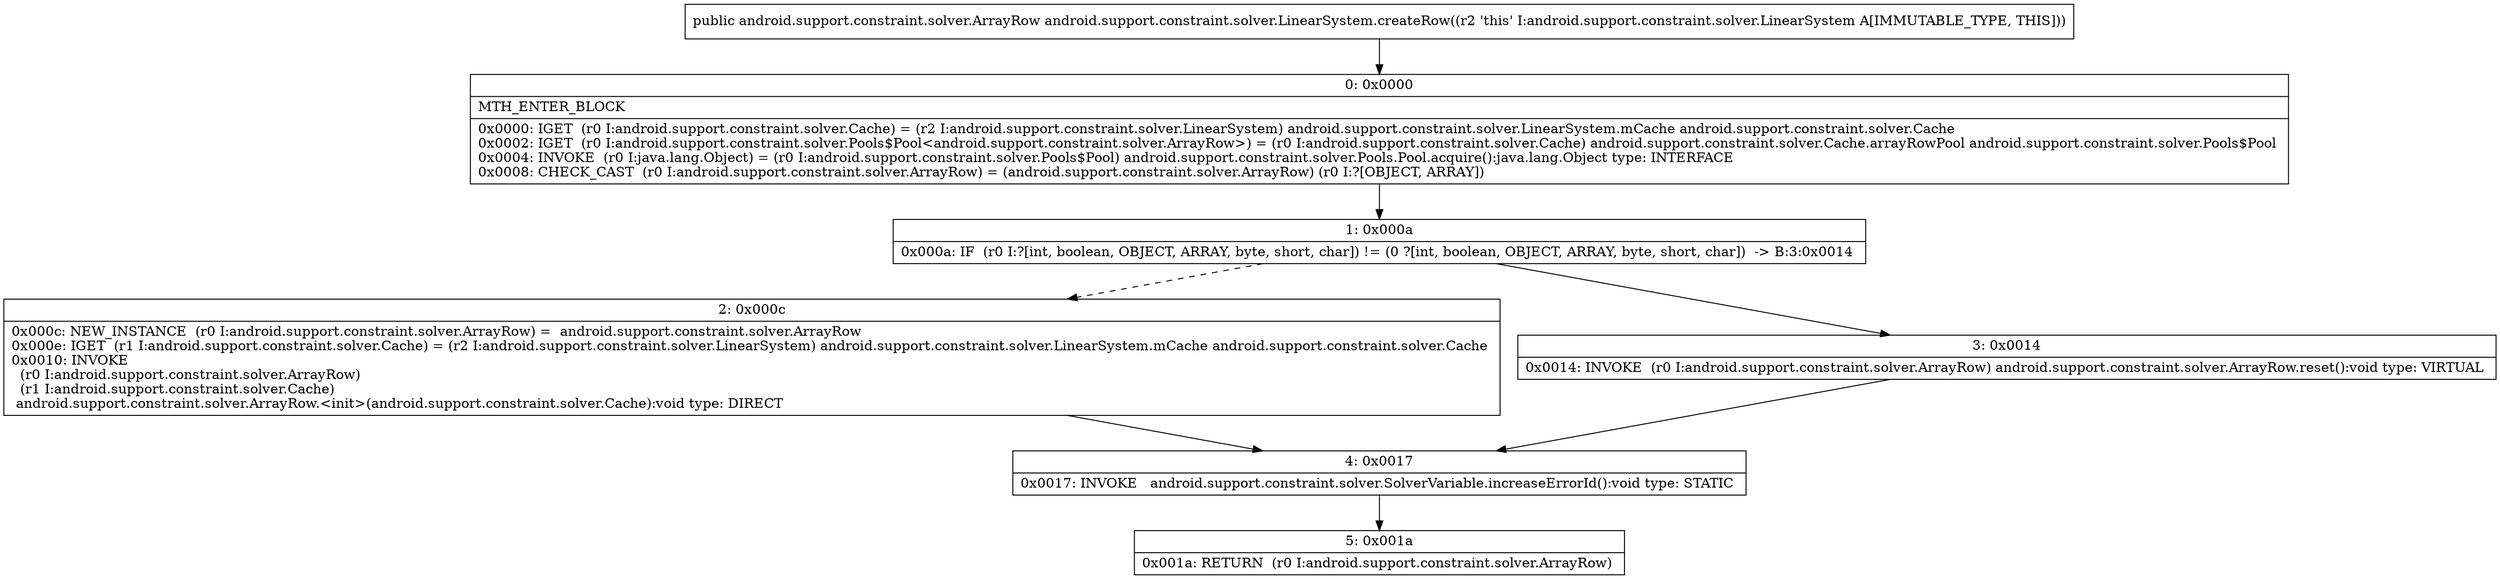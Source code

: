 digraph "CFG forandroid.support.constraint.solver.LinearSystem.createRow()Landroid\/support\/constraint\/solver\/ArrayRow;" {
Node_0 [shape=record,label="{0\:\ 0x0000|MTH_ENTER_BLOCK\l|0x0000: IGET  (r0 I:android.support.constraint.solver.Cache) = (r2 I:android.support.constraint.solver.LinearSystem) android.support.constraint.solver.LinearSystem.mCache android.support.constraint.solver.Cache \l0x0002: IGET  (r0 I:android.support.constraint.solver.Pools$Pool\<android.support.constraint.solver.ArrayRow\>) = (r0 I:android.support.constraint.solver.Cache) android.support.constraint.solver.Cache.arrayRowPool android.support.constraint.solver.Pools$Pool \l0x0004: INVOKE  (r0 I:java.lang.Object) = (r0 I:android.support.constraint.solver.Pools$Pool) android.support.constraint.solver.Pools.Pool.acquire():java.lang.Object type: INTERFACE \l0x0008: CHECK_CAST  (r0 I:android.support.constraint.solver.ArrayRow) = (android.support.constraint.solver.ArrayRow) (r0 I:?[OBJECT, ARRAY]) \l}"];
Node_1 [shape=record,label="{1\:\ 0x000a|0x000a: IF  (r0 I:?[int, boolean, OBJECT, ARRAY, byte, short, char]) != (0 ?[int, boolean, OBJECT, ARRAY, byte, short, char])  \-\> B:3:0x0014 \l}"];
Node_2 [shape=record,label="{2\:\ 0x000c|0x000c: NEW_INSTANCE  (r0 I:android.support.constraint.solver.ArrayRow) =  android.support.constraint.solver.ArrayRow \l0x000e: IGET  (r1 I:android.support.constraint.solver.Cache) = (r2 I:android.support.constraint.solver.LinearSystem) android.support.constraint.solver.LinearSystem.mCache android.support.constraint.solver.Cache \l0x0010: INVOKE  \l  (r0 I:android.support.constraint.solver.ArrayRow)\l  (r1 I:android.support.constraint.solver.Cache)\l android.support.constraint.solver.ArrayRow.\<init\>(android.support.constraint.solver.Cache):void type: DIRECT \l}"];
Node_3 [shape=record,label="{3\:\ 0x0014|0x0014: INVOKE  (r0 I:android.support.constraint.solver.ArrayRow) android.support.constraint.solver.ArrayRow.reset():void type: VIRTUAL \l}"];
Node_4 [shape=record,label="{4\:\ 0x0017|0x0017: INVOKE   android.support.constraint.solver.SolverVariable.increaseErrorId():void type: STATIC \l}"];
Node_5 [shape=record,label="{5\:\ 0x001a|0x001a: RETURN  (r0 I:android.support.constraint.solver.ArrayRow) \l}"];
MethodNode[shape=record,label="{public android.support.constraint.solver.ArrayRow android.support.constraint.solver.LinearSystem.createRow((r2 'this' I:android.support.constraint.solver.LinearSystem A[IMMUTABLE_TYPE, THIS])) }"];
MethodNode -> Node_0;
Node_0 -> Node_1;
Node_1 -> Node_2[style=dashed];
Node_1 -> Node_3;
Node_2 -> Node_4;
Node_3 -> Node_4;
Node_4 -> Node_5;
}

